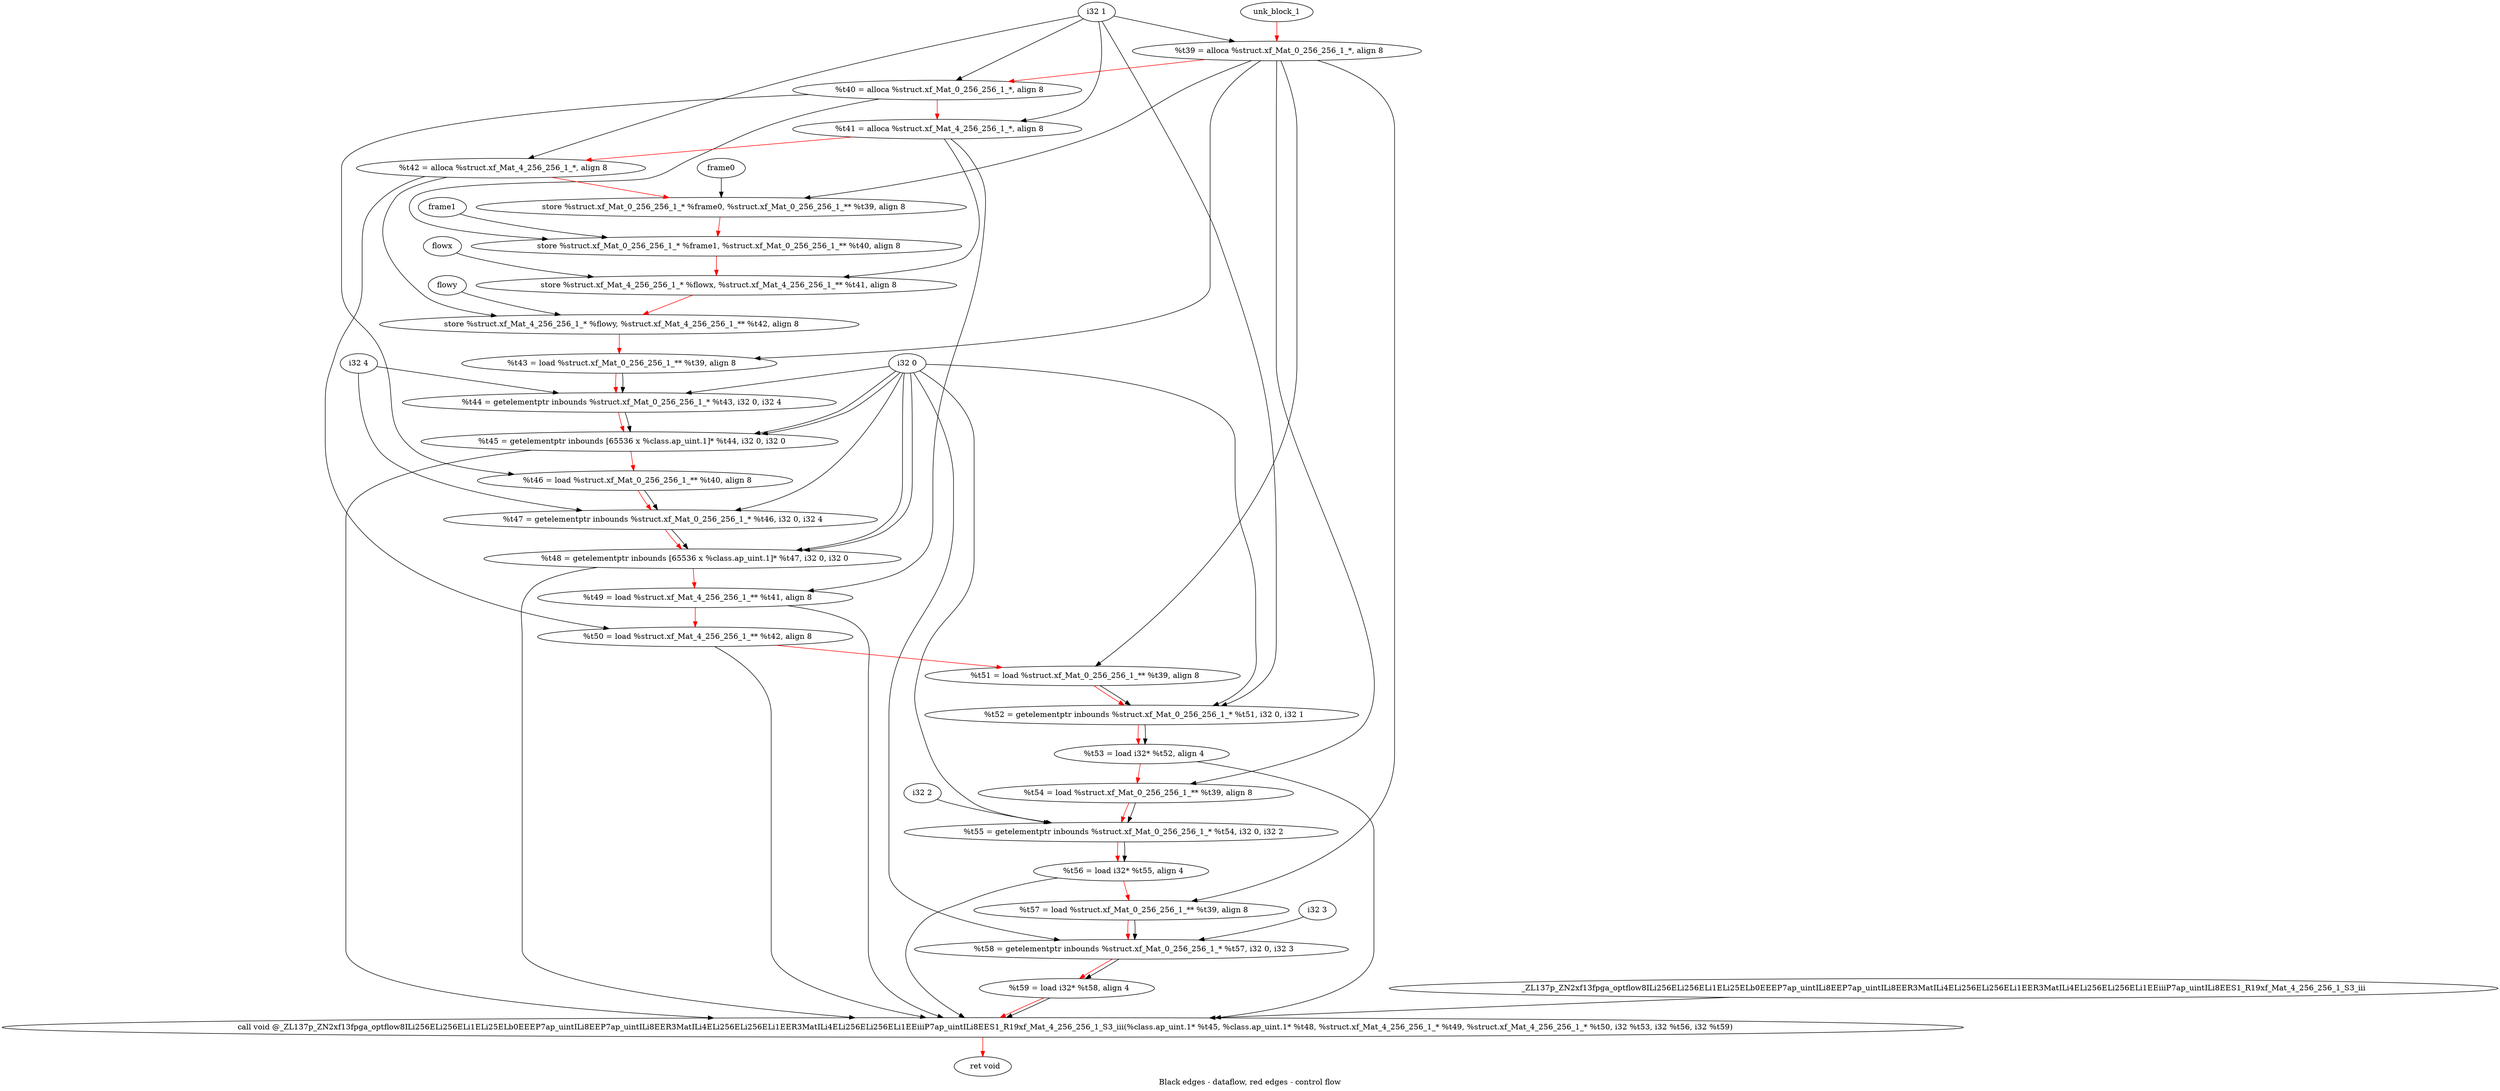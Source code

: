 digraph G {
compound=true
label="Black edges - dataflow, red edges - control flow"
"t39" [label="  %t39 = alloca %struct.xf_Mat_0_256_256_1_*, align 8"]
"t40" [label="  %t40 = alloca %struct.xf_Mat_0_256_256_1_*, align 8"]
"t41" [label="  %t41 = alloca %struct.xf_Mat_4_256_256_1_*, align 8"]
"t42" [label="  %t42 = alloca %struct.xf_Mat_4_256_256_1_*, align 8"]
"_1" [label="  store %struct.xf_Mat_0_256_256_1_* %frame0, %struct.xf_Mat_0_256_256_1_** %t39, align 8"]
"_2" [label="  store %struct.xf_Mat_0_256_256_1_* %frame1, %struct.xf_Mat_0_256_256_1_** %t40, align 8"]
"_3" [label="  store %struct.xf_Mat_4_256_256_1_* %flowx, %struct.xf_Mat_4_256_256_1_** %t41, align 8"]
"_4" [label="  store %struct.xf_Mat_4_256_256_1_* %flowy, %struct.xf_Mat_4_256_256_1_** %t42, align 8"]
"t43" [label="  %t43 = load %struct.xf_Mat_0_256_256_1_** %t39, align 8"]
"t44" [label="  %t44 = getelementptr inbounds %struct.xf_Mat_0_256_256_1_* %t43, i32 0, i32 4"]
"t45" [label="  %t45 = getelementptr inbounds [65536 x %class.ap_uint.1]* %t44, i32 0, i32 0"]
"t46" [label="  %t46 = load %struct.xf_Mat_0_256_256_1_** %t40, align 8"]
"t47" [label="  %t47 = getelementptr inbounds %struct.xf_Mat_0_256_256_1_* %t46, i32 0, i32 4"]
"t48" [label="  %t48 = getelementptr inbounds [65536 x %class.ap_uint.1]* %t47, i32 0, i32 0"]
"t49" [label="  %t49 = load %struct.xf_Mat_4_256_256_1_** %t41, align 8"]
"t50" [label="  %t50 = load %struct.xf_Mat_4_256_256_1_** %t42, align 8"]
"t51" [label="  %t51 = load %struct.xf_Mat_0_256_256_1_** %t39, align 8"]
"t52" [label="  %t52 = getelementptr inbounds %struct.xf_Mat_0_256_256_1_* %t51, i32 0, i32 1"]
"t53" [label="  %t53 = load i32* %t52, align 4"]
"t54" [label="  %t54 = load %struct.xf_Mat_0_256_256_1_** %t39, align 8"]
"t55" [label="  %t55 = getelementptr inbounds %struct.xf_Mat_0_256_256_1_* %t54, i32 0, i32 2"]
"t56" [label="  %t56 = load i32* %t55, align 4"]
"t57" [label="  %t57 = load %struct.xf_Mat_0_256_256_1_** %t39, align 8"]
"t58" [label="  %t58 = getelementptr inbounds %struct.xf_Mat_0_256_256_1_* %t57, i32 0, i32 3"]
"t59" [label="  %t59 = load i32* %t58, align 4"]
"_5" [label="  call void @_ZL137p_ZN2xf13fpga_optflow8ILi256ELi256ELi1ELi25ELb0EEEP7ap_uintILi8EEP7ap_uintILi8EER3MatILi4ELi256ELi256ELi1EER3MatILi4ELi256ELi256ELi1EEiiiP7ap_uintILi8EES1_R19xf_Mat_4_256_256_1_S3_iii(%class.ap_uint.1* %t45, %class.ap_uint.1* %t48, %struct.xf_Mat_4_256_256_1_* %t49, %struct.xf_Mat_4_256_256_1_* %t50, i32 %t53, i32 %t56, i32 %t59)"]
"_6" [label="  ret void"]
"unk_block_1" -> "t39"[color=red]
"i32 1" -> "t39"
"t39" -> "t40"[color=red weight=2]
"i32 1" -> "t40"
"t40" -> "t41"[color=red weight=2]
"i32 1" -> "t41"
"t41" -> "t42"[color=red weight=2]
"i32 1" -> "t42"
"t42" -> "_1"[color=red weight=2]
"frame0" -> "_1"
"t39" -> "_1"
"_1" -> "_2"[color=red weight=2]
"frame1" -> "_2"
"t40" -> "_2"
"_2" -> "_3"[color=red weight=2]
"flowx" -> "_3"
"t41" -> "_3"
"_3" -> "_4"[color=red weight=2]
"flowy" -> "_4"
"t42" -> "_4"
"_4" -> "t43"[color=red weight=2]
"t39" -> "t43"
"t43" -> "t44"[color=red weight=2]
"t43" -> "t44"
"i32 0" -> "t44"
"i32 4" -> "t44"
"t44" -> "t45"[color=red weight=2]
"t44" -> "t45"
"i32 0" -> "t45"
"i32 0" -> "t45"
"t45" -> "t46"[color=red weight=2]
"t40" -> "t46"
"t46" -> "t47"[color=red weight=2]
"t46" -> "t47"
"i32 0" -> "t47"
"i32 4" -> "t47"
"t47" -> "t48"[color=red weight=2]
"t47" -> "t48"
"i32 0" -> "t48"
"i32 0" -> "t48"
"t48" -> "t49"[color=red weight=2]
"t41" -> "t49"
"t49" -> "t50"[color=red weight=2]
"t42" -> "t50"
"t50" -> "t51"[color=red weight=2]
"t39" -> "t51"
"t51" -> "t52"[color=red weight=2]
"t51" -> "t52"
"i32 0" -> "t52"
"i32 1" -> "t52"
"t52" -> "t53"[color=red weight=2]
"t52" -> "t53"
"t53" -> "t54"[color=red weight=2]
"t39" -> "t54"
"t54" -> "t55"[color=red weight=2]
"t54" -> "t55"
"i32 0" -> "t55"
"i32 2" -> "t55"
"t55" -> "t56"[color=red weight=2]
"t55" -> "t56"
"t56" -> "t57"[color=red weight=2]
"t39" -> "t57"
"t57" -> "t58"[color=red weight=2]
"t57" -> "t58"
"i32 0" -> "t58"
"i32 3" -> "t58"
"t58" -> "t59"[color=red weight=2]
"t58" -> "t59"
"t59" -> "_5"[color=red weight=2]
"t45" -> "_5"
"t48" -> "_5"
"t49" -> "_5"
"t50" -> "_5"
"t53" -> "_5"
"t56" -> "_5"
"t59" -> "_5"
"_ZL137p_ZN2xf13fpga_optflow8ILi256ELi256ELi1ELi25ELb0EEEP7ap_uintILi8EEP7ap_uintILi8EER3MatILi4ELi256ELi256ELi1EER3MatILi4ELi256ELi256ELi1EEiiiP7ap_uintILi8EES1_R19xf_Mat_4_256_256_1_S3_iii" -> "_5"
"_5" -> "_6"[color=red weight=2]

}
